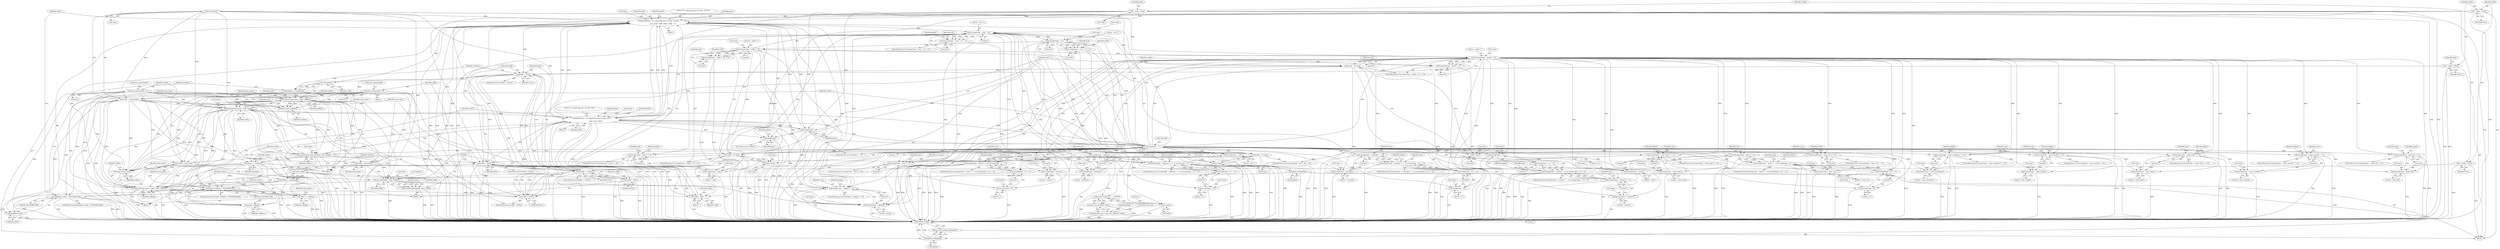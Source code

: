 digraph "0_Android_9d4853418ab2f754c2b63e091c29c5529b8b86ca_167@API" {
"1000498" [label="(Call,strlen(*argv))"];
"1000485" [label="(Call,(*argv)[0] == '-')"];
"1000280" [label="(Call,strncmp(*argv, \"--prefix=\", 9))"];
"1000265" [label="(Call,strncmp(*argv, \"--suffix=\", 9))"];
"1000250" [label="(Call,strncmp(*argv, \"--out=\", 6))"];
"1000173" [label="(Call,strncmp(*argv, \"--max=\", 6))"];
"1000523" [label="(Call,fprintf(stderr, \"%s: output file name too long: %s%s%s\n\",\n                     prog, prefix, *argv, suffix ? suffix : \"\"))"];
"1000589" [label="(Call,fprintf(stderr, \"%s: output file name too long: %s%s\n\",\n                     prog, *argv, suffix))"];
"1000111" [label="(Call,*  prog = *argv)"];
"1000491" [label="(Call,usage(prog))"];
"1000498" [label="(Call,strlen(*argv))"];
"1000562" [label="(Call,memcpy(temp_name, *argv, outlen))"];
"1000567" [label="(Call,temp_name[outlen] = 0)"];
"1000611" [label="(Call,temp_name[outlen] = 0)"];
"1000540" [label="(Call,memcpy(temp_name, prefix, prefixlen))"];
"1000514" [label="(Call,strlen(prefix))"];
"1000507" [label="(Call,prefix != NULL)"];
"1000124" [label="(Call,*  prefix = NULL)"];
"1000286" [label="(Call,prefix = 9+*argv)"];
"1000502" [label="(Call,outfile == NULL)"];
"1000116" [label="(Call,*  outfile = NULL)"];
"1000629" [label="(Call,outfile = NULL)"];
"1000573" [label="(Call,suffix != NULL)"];
"1000559" [label="(Call,suffix != NULL)"];
"1000120" [label="(Call,*  suffix = NULL)"];
"1000271" [label="(Call,suffix = 9+*argv)"];
"1000602" [label="(Call,memcpy(temp_name+outlen, suffix, suffixlen))"];
"1000496" [label="(Call,outlen = strlen(*argv))"];
"1000551" [label="(Call,outlen += prefixlen)"];
"1000544" [label="(Call,memcpy(temp_name+prefixlen, *argv, outlen))"];
"1000580" [label="(Call,strlen(suffix))"];
"1000578" [label="(Call,suffixlen = strlen(suffix))"];
"1000554" [label="(Call,outfile = temp_name)"];
"1000256" [label="(Call,outfile = 6+*argv)"];
"1000512" [label="(Call,prefixlen = strlen(prefix))"];
"1000621" [label="(Call,one_file(&global, *argv, outfile))"];
"1000132" [label="(Call,global_init(&global))"];
"1000616" [label="(Call,outfile = temp_name)"];
"1000517" [label="(Call,prefixlen+outlen > FILENAME_MAX)"];
"1000583" [label="(Call,outlen+suffixlen > FILENAME_MAX)"];
"1000518" [label="(Call,prefixlen+outlen)"];
"1000584" [label="(Call,outlen+suffixlen)"];
"1000144" [label="(Call,strcmp(*argv, \"--debug\") == 0)"];
"1000145" [label="(Call,strcmp(*argv, \"--debug\"))"];
"1000172" [label="(Call,strncmp(*argv, \"--max=\", 6) == 0)"];
"1000186" [label="(Call,atol(6+*argv))"];
"1000184" [label="(Call,(png_uint_32)atol(6+*argv))"];
"1000180" [label="(Call,global.idat_max = (png_uint_32)atol(6+*argv))"];
"1000187" [label="(Call,6+*argv)"];
"1000204" [label="(Call,strcmp(*argv, \"--max\") == 0)"];
"1000205" [label="(Call,strcmp(*argv, \"--max\"))"];
"1000230" [label="(Call,strcmp(*argv, \"--optimize\") == 0)"];
"1000229" [label="(Call,strcmp(*argv, \"--optimize\") == 0 || strcmp(*argv, \"-o\") == 0)"];
"1000231" [label="(Call,strcmp(*argv, \"--optimize\"))"];
"1000236" [label="(Call,strcmp(*argv, \"-o\") == 0)"];
"1000237" [label="(Call,strcmp(*argv, \"-o\"))"];
"1000249" [label="(Call,strncmp(*argv, \"--out=\", 6) == 0)"];
"1000545" [label="(Call,temp_name+prefixlen)"];
"1000619" [label="(Call,(void)one_file(&global, *argv, outfile))"];
"1000638" [label="(Call,global_end(&global))"];
"1000637" [label="(Return,return global_end(&global);)"];
"1000635" [label="(Call,usage(prog))"];
"1000530" [label="(Call,suffix ? suffix : \"\")"];
"1000603" [label="(Call,temp_name+outlen)"];
"1000608" [label="(Call,outlen += suffixlen)"];
"1000258" [label="(Call,6+*argv)"];
"1000264" [label="(Call,strncmp(*argv, \"--suffix=\", 9) == 0)"];
"1000273" [label="(Call,9+*argv)"];
"1000279" [label="(Call,strncmp(*argv, \"--prefix=\", 9) == 0)"];
"1000288" [label="(Call,9+*argv)"];
"1000294" [label="(Call,strcmp(*argv, \"--strip=none\") == 0)"];
"1000295" [label="(Call,strcmp(*argv, \"--strip=none\"))"];
"1000307" [label="(Call,strcmp(*argv, \"--strip=crc\") == 0)"];
"1000308" [label="(Call,strcmp(*argv, \"--strip=crc\"))"];
"1000320" [label="(Call,strcmp(*argv, \"--strip=unsafe\") == 0)"];
"1000321" [label="(Call,strcmp(*argv, \"--strip=unsafe\"))"];
"1000333" [label="(Call,strcmp(*argv, \"--strip=unused\") == 0)"];
"1000334" [label="(Call,strcmp(*argv, \"--strip=unused\"))"];
"1000346" [label="(Call,strcmp(*argv, \"--strip=transform\") == 0)"];
"1000347" [label="(Call,strcmp(*argv, \"--strip=transform\"))"];
"1000359" [label="(Call,strcmp(*argv, \"--strip=color\") == 0)"];
"1000360" [label="(Call,strcmp(*argv, \"--strip=color\"))"];
"1000372" [label="(Call,strcmp(*argv, \"--strip=all\") == 0)"];
"1000373" [label="(Call,strcmp(*argv, \"--strip=all\"))"];
"1000386" [label="(Call,strcmp(*argv, \"--errors\") == 0)"];
"1000385" [label="(Call,strcmp(*argv, \"--errors\") == 0 || strcmp(*argv, \"-e\") == 0)"];
"1000387" [label="(Call,strcmp(*argv, \"--errors\"))"];
"1000392" [label="(Call,strcmp(*argv, \"-e\") == 0)"];
"1000393" [label="(Call,strcmp(*argv, \"-e\"))"];
"1000406" [label="(Call,strcmp(*argv, \"--warnings\") == 0)"];
"1000405" [label="(Call,strcmp(*argv, \"--warnings\") == 0 || strcmp(*argv, \"-w\") == 0)"];
"1000407" [label="(Call,strcmp(*argv, \"--warnings\"))"];
"1000412" [label="(Call,strcmp(*argv, \"-w\") == 0)"];
"1000413" [label="(Call,strcmp(*argv, \"-w\"))"];
"1000426" [label="(Call,strcmp(*argv, \"--quiet\") == 0)"];
"1000425" [label="(Call,strcmp(*argv, \"--quiet\") == 0 || strcmp(*argv, \"-q\") == 0)"];
"1000427" [label="(Call,strcmp(*argv, \"--quiet\"))"];
"1000432" [label="(Call,strcmp(*argv, \"-q\") == 0)"];
"1000433" [label="(Call,strcmp(*argv, \"-q\"))"];
"1000457" [label="(Call,strcmp(*argv, \"--verbose\") == 0)"];
"1000456" [label="(Call,strcmp(*argv, \"--verbose\") == 0 || strcmp(*argv, \"-v\") == 0)"];
"1000458" [label="(Call,strcmp(*argv, \"--verbose\"))"];
"1000463" [label="(Call,strcmp(*argv, \"-v\") == 0)"];
"1000464" [label="(Call,strcmp(*argv, \"-v\"))"];
"1000475" [label="(Call,strcmp(*argv, \"--test\") == 0)"];
"1000476" [label="(Call,strcmp(*argv, \"--test\"))"];
"1000432" [label="(Call,strcmp(*argv, \"-q\") == 0)"];
"1000120" [label="(Call,*  suffix = NULL)"];
"1000433" [label="(Call,strcmp(*argv, \"-q\"))"];
"1000307" [label="(Call,strcmp(*argv, \"--strip=crc\") == 0)"];
"1000171" [label="(ControlStructure,if (strncmp(*argv, \"--max=\", 6) == 0))"];
"1000588" [label="(Block,)"];
"1000638" [label="(Call,global_end(&global))"];
"1000387" [label="(Call,strcmp(*argv, \"--errors\"))"];
"1000550" [label="(Identifier,outlen)"];
"1000254" [label="(Literal,6)"];
"1000541" [label="(Identifier,temp_name)"];
"1000272" [label="(Identifier,suffix)"];
"1000507" [label="(Call,prefix != NULL)"];
"1000377" [label="(Literal,0)"];
"1000260" [label="(Call,*argv)"];
"1000297" [label="(Identifier,argv)"];
"1000477" [label="(Call,*argv)"];
"1000267" [label="(Identifier,argv)"];
"1000636" [label="(Identifier,prog)"];
"1000354" [label="(Identifier,global)"];
"1000545" [label="(Call,temp_name+prefixlen)"];
"1000475" [label="(Call,strcmp(*argv, \"--test\") == 0)"];
"1000203" [label="(ControlStructure,if (strcmp(*argv, \"--max\") == 0))"];
"1000281" [label="(Call,*argv)"];
"1000251" [label="(Call,*argv)"];
"1000274" [label="(Literal,9)"];
"1000641" [label="(MethodReturn,RET)"];
"1000629" [label="(Call,outfile = NULL)"];
"1000478" [label="(Identifier,argv)"];
"1000589" [label="(Call,fprintf(stderr, \"%s: output file name too long: %s%s\n\",\n                     prog, *argv, suffix))"];
"1000273" [label="(Call,9+*argv)"];
"1000435" [label="(Identifier,argv)"];
"1000268" [label="(Literal,\"--suffix=\")"];
"1000306" [label="(ControlStructure,if (strcmp(*argv, \"--strip=crc\") == 0))"];
"1000525" [label="(Literal,\"%s: output file name too long: %s%s%s\n\")"];
"1000513" [label="(Identifier,prefixlen)"];
"1000552" [label="(Identifier,outlen)"];
"1000270" [label="(Literal,0)"];
"1000626" [label="(Identifier,outfile)"];
"1000284" [label="(Literal,9)"];
"1000143" [label="(ControlStructure,if (strcmp(*argv, \"--debug\") == 0))"];
"1000526" [label="(Identifier,prog)"];
"1000286" [label="(Call,prefix = 9+*argv)"];
"1000521" [label="(Identifier,FILENAME_MAX)"];
"1000496" [label="(Call,outlen = strlen(*argv))"];
"1000520" [label="(Identifier,outlen)"];
"1000637" [label="(Return,return global_end(&global);)"];
"1000376" [label="(Literal,\"--strip=all\")"];
"1000113" [label="(Call,*argv)"];
"1000386" [label="(Call,strcmp(*argv, \"--errors\") == 0)"];
"1000236" [label="(Call,strcmp(*argv, \"-o\") == 0)"];
"1000280" [label="(Call,strncmp(*argv, \"--prefix=\", 9))"];
"1000558" [label="(ControlStructure,if (suffix != NULL))"];
"1000559" [label="(Call,suffix != NULL)"];
"1000488" [label="(Identifier,argv)"];
"1000283" [label="(Literal,\"--prefix=\")"];
"1000622" [label="(Call,&global)"];
"1000460" [label="(Identifier,argv)"];
"1000126" [label="(Identifier,NULL)"];
"1000482" [label="(Identifier,set_option)"];
"1000504" [label="(Identifier,NULL)"];
"1000294" [label="(Call,strcmp(*argv, \"--strip=none\") == 0)"];
"1000229" [label="(Call,strcmp(*argv, \"--optimize\") == 0 || strcmp(*argv, \"-o\") == 0)"];
"1000373" [label="(Call,strcmp(*argv, \"--strip=all\"))"];
"1000177" [label="(Literal,6)"];
"1000607" [label="(Identifier,suffixlen)"];
"1000231" [label="(Call,strcmp(*argv, \"--optimize\"))"];
"1000617" [label="(Identifier,outfile)"];
"1000417" [label="(Literal,0)"];
"1000429" [label="(Identifier,argv)"];
"1000363" [label="(Literal,\"--strip=color\")"];
"1000562" [label="(Call,memcpy(temp_name, *argv, outlen))"];
"1000278" [label="(ControlStructure,if (strncmp(*argv, \"--prefix=\", 9) == 0))"];
"1000586" [label="(Identifier,suffixlen)"];
"1000148" [label="(Literal,\"--debug\")"];
"1000598" [label="(Identifier,global)"];
"1000549" [label="(Identifier,argv)"];
"1000524" [label="(Identifier,stderr)"];
"1000256" [label="(Call,outfile = 6+*argv)"];
"1000285" [label="(Literal,0)"];
"1000404" [label="(ControlStructure,if (strcmp(*argv, \"--warnings\") == 0 || strcmp(*argv, \"-w\") == 0))"];
"1000591" [label="(Literal,\"%s: output file name too long: %s%s\n\")"];
"1000208" [label="(Literal,\"--max\")"];
"1000232" [label="(Call,*argv)"];
"1000118" [label="(Identifier,NULL)"];
"1000393" [label="(Call,strcmp(*argv, \"-e\"))"];
"1000374" [label="(Call,*argv)"];
"1000282" [label="(Identifier,argv)"];
"1000410" [label="(Literal,\"--warnings\")"];
"1000571" [label="(Literal,0)"];
"1000358" [label="(ControlStructure,if (strcmp(*argv, \"--strip=color\") == 0))"];
"1000463" [label="(Call,strcmp(*argv, \"-v\") == 0)"];
"1000547" [label="(Identifier,prefixlen)"];
"1000468" [label="(Literal,0)"];
"1000345" [label="(ControlStructure,if (strcmp(*argv, \"--strip=transform\") == 0))"];
"1000319" [label="(ControlStructure,if (strcmp(*argv, \"--strip=unsafe\") == 0))"];
"1000585" [label="(Identifier,outlen)"];
"1000615" [label="(Literal,0)"];
"1000230" [label="(Call,strcmp(*argv, \"--optimize\") == 0)"];
"1000108" [label="(Block,)"];
"1000569" [label="(Identifier,temp_name)"];
"1000605" [label="(Identifier,outlen)"];
"1000621" [label="(Call,one_file(&global, *argv, outfile))"];
"1000295" [label="(Call,strcmp(*argv, \"--strip=none\"))"];
"1000324" [label="(Literal,\"--strip=unsafe\")"];
"1000400" [label="(Identifier,global)"];
"1000233" [label="(Identifier,argv)"];
"1000302" [label="(Identifier,global)"];
"1000551" [label="(Call,outlen += prefixlen)"];
"1000296" [label="(Call,*argv)"];
"1000566" [label="(Identifier,outlen)"];
"1000431" [label="(Literal,0)"];
"1000255" [label="(Literal,0)"];
"1000335" [label="(Call,*argv)"];
"1000531" [label="(Identifier,suffix)"];
"1000336" [label="(Identifier,argv)"];
"1000461" [label="(Literal,\"--verbose\")"];
"1000499" [label="(Call,*argv)"];
"1000523" [label="(Call,fprintf(stderr, \"%s: output file name too long: %s%s%s\n\",\n                     prog, prefix, *argv, suffix ? suffix : \"\"))"];
"1000608" [label="(Call,outlen += suffixlen)"];
"1000561" [label="(Identifier,NULL)"];
"1000187" [label="(Call,6+*argv)"];
"1000486" [label="(Call,(*argv)[0])"];
"1000348" [label="(Call,*argv)"];
"1000244" [label="(Identifier,global)"];
"1000117" [label="(Identifier,outfile)"];
"1000174" [label="(Call,*argv)"];
"1000204" [label="(Call,strcmp(*argv, \"--max\") == 0)"];
"1000234" [label="(Literal,\"--optimize\")"];
"1000124" [label="(Call,*  prefix = NULL)"];
"1000176" [label="(Literal,\"--max=\")"];
"1000146" [label="(Call,*argv)"];
"1000516" [label="(ControlStructure,if (prefixlen+outlen > FILENAME_MAX))"];
"1000375" [label="(Identifier,argv)"];
"1000323" [label="(Identifier,argv)"];
"1000414" [label="(Call,*argv)"];
"1000555" [label="(Identifier,outfile)"];
"1000609" [label="(Identifier,outlen)"];
"1000474" [label="(ControlStructure,if (strcmp(*argv, \"--test\") == 0))"];
"1000485" [label="(Call,(*argv)[0] == '-')"];
"1000360" [label="(Call,strcmp(*argv, \"--strip=color\"))"];
"1000416" [label="(Literal,\"-w\")"];
"1000613" [label="(Identifier,temp_name)"];
"1000173" [label="(Call,strncmp(*argv, \"--max=\", 6))"];
"1000437" [label="(Literal,0)"];
"1000299" [label="(Literal,0)"];
"1000240" [label="(Literal,\"-o\")"];
"1000515" [label="(Identifier,prefix)"];
"1000235" [label="(Literal,0)"];
"1000502" [label="(Call,outfile == NULL)"];
"1000425" [label="(Call,strcmp(*argv, \"--quiet\") == 0 || strcmp(*argv, \"-q\") == 0)"];
"1000347" [label="(Call,strcmp(*argv, \"--strip=transform\"))"];
"1000476" [label="(Call,strcmp(*argv, \"--test\"))"];
"1000458" [label="(Call,strcmp(*argv, \"--verbose\"))"];
"1000389" [label="(Identifier,argv)"];
"1000430" [label="(Literal,\"--quiet\")"];
"1000572" [label="(ControlStructure,if (suffix != NULL))"];
"1000364" [label="(Literal,0)"];
"1000492" [label="(Identifier,prog)"];
"1000510" [label="(Block,)"];
"1000512" [label="(Call,prefixlen = strlen(prefix))"];
"1000182" [label="(Identifier,global)"];
"1000480" [label="(Literal,0)"];
"1000533" [label="(Literal,\"\")"];
"1000497" [label="(Identifier,outlen)"];
"1000619" [label="(Call,(void)one_file(&global, *argv, outfile))"];
"1000457" [label="(Call,strcmp(*argv, \"--verbose\") == 0)"];
"1000632" [label="(ControlStructure,if (!done))"];
"1000279" [label="(Call,strncmp(*argv, \"--prefix=\", 9) == 0)"];
"1000298" [label="(Literal,\"--strip=none\")"];
"1000612" [label="(Call,temp_name[outlen])"];
"1000604" [label="(Identifier,temp_name)"];
"1000459" [label="(Call,*argv)"];
"1000530" [label="(Call,suffix ? suffix : \"\")"];
"1000205" [label="(Call,strcmp(*argv, \"--max\"))"];
"1000207" [label="(Identifier,argv)"];
"1000238" [label="(Call,*argv)"];
"1000308" [label="(Call,strcmp(*argv, \"--strip=crc\"))"];
"1000149" [label="(Literal,0)"];
"1000467" [label="(Literal,\"-v\")"];
"1000253" [label="(Literal,\"--out=\")"];
"1000574" [label="(Identifier,suffix)"];
"1000180" [label="(Call,global.idat_max = (png_uint_32)atol(6+*argv))"];
"1000506" [label="(ControlStructure,if (prefix != NULL))"];
"1000125" [label="(Identifier,prefix)"];
"1000395" [label="(Identifier,argv)"];
"1000133" [label="(Call,&global)"];
"1000333" [label="(Call,strcmp(*argv, \"--strip=unused\") == 0)"];
"1000351" [label="(Literal,0)"];
"1000184" [label="(Call,(png_uint_32)atol(6+*argv))"];
"1000532" [label="(Identifier,suffix)"];
"1000406" [label="(Call,strcmp(*argv, \"--warnings\") == 0)"];
"1000194" [label="(Identifier,global)"];
"1000415" [label="(Identifier,argv)"];
"1000624" [label="(Call,*argv)"];
"1000528" [label="(Call,*argv)"];
"1000186" [label="(Call,atol(6+*argv))"];
"1000188" [label="(Literal,6)"];
"1000611" [label="(Call,temp_name[outlen] = 0)"];
"1000328" [label="(Identifier,global)"];
"1000138" [label="(Identifier,argc)"];
"1000517" [label="(Call,prefixlen+outlen > FILENAME_MAX)"];
"1000405" [label="(Call,strcmp(*argv, \"--warnings\") == 0 || strcmp(*argv, \"-w\") == 0)"];
"1000527" [label="(Identifier,prefix)"];
"1000321" [label="(Call,strcmp(*argv, \"--strip=unsafe\"))"];
"1000172" [label="(Call,strncmp(*argv, \"--max=\", 6) == 0)"];
"1000603" [label="(Call,temp_name+outlen)"];
"1000409" [label="(Identifier,argv)"];
"1000413" [label="(Call,strcmp(*argv, \"-w\"))"];
"1000573" [label="(Call,suffix != NULL)"];
"1000181" [label="(Call,global.idat_max)"];
"1000635" [label="(Call,usage(prog))"];
"1000248" [label="(ControlStructure,if (strncmp(*argv, \"--out=\", 6) == 0))"];
"1000592" [label="(Identifier,prog)"];
"1000362" [label="(Identifier,argv)"];
"1000122" [label="(Identifier,NULL)"];
"1000380" [label="(Identifier,global)"];
"1000548" [label="(Call,*argv)"];
"1000228" [label="(ControlStructure,if (strcmp(*argv, \"--optimize\") == 0 || strcmp(*argv, \"-o\") == 0))"];
"1000367" [label="(Identifier,global)"];
"1000371" [label="(ControlStructure,if (strcmp(*argv, \"--strip=all\") == 0))"];
"1000581" [label="(Identifier,suffix)"];
"1000384" [label="(ControlStructure,if (strcmp(*argv, \"--errors\") == 0 || strcmp(*argv, \"-e\") == 0))"];
"1000628" [label="(Identifier,done)"];
"1000428" [label="(Call,*argv)"];
"1000259" [label="(Literal,6)"];
"1000322" [label="(Call,*argv)"];
"1000315" [label="(Identifier,global)"];
"1000385" [label="(Call,strcmp(*argv, \"--errors\") == 0 || strcmp(*argv, \"-e\") == 0)"];
"1000505" [label="(Block,)"];
"1000290" [label="(Call,*argv)"];
"1000436" [label="(Literal,\"-q\")"];
"1000554" [label="(Call,outfile = temp_name)"];
"1000265" [label="(Call,strncmp(*argv, \"--suffix=\", 9))"];
"1000580" [label="(Call,strlen(suffix))"];
"1000252" [label="(Identifier,argv)"];
"1000394" [label="(Call,*argv)"];
"1000466" [label="(Identifier,argv)"];
"1000509" [label="(Identifier,NULL)"];
"1000542" [label="(Identifier,prefix)"];
"1000412" [label="(Call,strcmp(*argv, \"-w\") == 0)"];
"1000332" [label="(ControlStructure,if (strcmp(*argv, \"--strip=unused\") == 0))"];
"1000112" [label="(Identifier,prog)"];
"1000595" [label="(Identifier,suffix)"];
"1000257" [label="(Identifier,outfile)"];
"1000424" [label="(ControlStructure,if (strcmp(*argv, \"--quiet\") == 0 || strcmp(*argv, \"-q\") == 0))"];
"1000553" [label="(Identifier,prefixlen)"];
"1000579" [label="(Identifier,suffixlen)"];
"1000391" [label="(Literal,0)"];
"1000249" [label="(Call,strncmp(*argv, \"--out=\", 6) == 0)"];
"1000397" [label="(Literal,0)"];
"1000540" [label="(Call,memcpy(temp_name, prefix, prefixlen))"];
"1000179" [label="(Block,)"];
"1000111" [label="(Call,*  prog = *argv)"];
"1000206" [label="(Call,*argv)"];
"1000325" [label="(Literal,0)"];
"1000456" [label="(Call,strcmp(*argv, \"--verbose\") == 0 || strcmp(*argv, \"-v\") == 0)"];
"1000312" [label="(Literal,0)"];
"1000250" [label="(Call,strncmp(*argv, \"--out=\", 6))"];
"1000121" [label="(Identifier,suffix)"];
"1000602" [label="(Call,memcpy(temp_name+outlen, suffix, suffixlen))"];
"1000462" [label="(Literal,0)"];
"1000519" [label="(Identifier,prefixlen)"];
"1000576" [label="(Block,)"];
"1000441" [label="(Identifier,global)"];
"1000264" [label="(Call,strncmp(*argv, \"--suffix=\", 9) == 0)"];
"1000407" [label="(Call,strcmp(*argv, \"--warnings\"))"];
"1000310" [label="(Identifier,argv)"];
"1000503" [label="(Identifier,outfile)"];
"1000484" [label="(ControlStructure,if ((*argv)[0] == '-'))"];
"1000116" [label="(Call,*  outfile = NULL)"];
"1000630" [label="(Identifier,outfile)"];
"1000426" [label="(Call,strcmp(*argv, \"--quiet\") == 0)"];
"1000263" [label="(ControlStructure,if (strncmp(*argv, \"--suffix=\", 9) == 0))"];
"1000501" [label="(ControlStructure,if (outfile == NULL))"];
"1000420" [label="(Identifier,global)"];
"1000490" [label="(Literal,'-')"];
"1000491" [label="(Call,usage(prog))"];
"1000129" [label="(Identifier,done)"];
"1000287" [label="(Identifier,prefix)"];
"1000606" [label="(Identifier,suffix)"];
"1000518" [label="(Call,prefixlen+outlen)"];
"1000640" [label="(Identifier,global)"];
"1000564" [label="(Call,*argv)"];
"1000269" [label="(Literal,9)"];
"1000479" [label="(Literal,\"--test\")"];
"1000390" [label="(Literal,\"--errors\")"];
"1000590" [label="(Identifier,stderr)"];
"1000341" [label="(Identifier,global)"];
"1000338" [label="(Literal,0)"];
"1000346" [label="(Call,strcmp(*argv, \"--strip=transform\") == 0)"];
"1000584" [label="(Call,outlen+suffixlen)"];
"1000568" [label="(Call,temp_name[outlen])"];
"1000434" [label="(Call,*argv)"];
"1000471" [label="(Identifier,global)"];
"1000556" [label="(Identifier,temp_name)"];
"1000427" [label="(Call,strcmp(*argv, \"--quiet\"))"];
"1000320" [label="(Call,strcmp(*argv, \"--strip=unsafe\") == 0)"];
"1000508" [label="(Identifier,prefix)"];
"1000361" [label="(Call,*argv)"];
"1000288" [label="(Call,9+*argv)"];
"1000372" [label="(Call,strcmp(*argv, \"--strip=all\") == 0)"];
"1000258" [label="(Call,6+*argv)"];
"1000536" [label="(Identifier,global)"];
"1000213" [label="(Identifier,global)"];
"1000349" [label="(Identifier,argv)"];
"1000241" [label="(Literal,0)"];
"1000543" [label="(Identifier,prefixlen)"];
"1000563" [label="(Identifier,temp_name)"];
"1000175" [label="(Identifier,argv)"];
"1000408" [label="(Call,*argv)"];
"1000178" [label="(Literal,0)"];
"1000311" [label="(Literal,\"--strip=crc\")"];
"1000266" [label="(Call,*argv)"];
"1000578" [label="(Call,suffixlen = strlen(suffix))"];
"1000275" [label="(Call,*argv)"];
"1000544" [label="(Call,memcpy(temp_name+prefixlen, *argv, outlen))"];
"1000464" [label="(Call,strcmp(*argv, \"-v\"))"];
"1000610" [label="(Identifier,suffixlen)"];
"1000337" [label="(Literal,\"--strip=unused\")"];
"1000359" [label="(Call,strcmp(*argv, \"--strip=color\") == 0)"];
"1000546" [label="(Identifier,temp_name)"];
"1000522" [label="(Block,)"];
"1000498" [label="(Call,strlen(*argv))"];
"1000639" [label="(Call,&global)"];
"1000514" [label="(Call,strlen(prefix))"];
"1000334" [label="(Call,strcmp(*argv, \"--strip=unused\"))"];
"1000309" [label="(Call,*argv)"];
"1000144" [label="(Call,strcmp(*argv, \"--debug\") == 0)"];
"1000587" [label="(Identifier,FILENAME_MAX)"];
"1000289" [label="(Literal,9)"];
"1000153" [label="(Identifier,global)"];
"1000132" [label="(Call,global_init(&global))"];
"1000583" [label="(Call,outlen+suffixlen > FILENAME_MAX)"];
"1000271" [label="(Call,suffix = 9+*argv)"];
"1000593" [label="(Call,*argv)"];
"1000237" [label="(Call,strcmp(*argv, \"-o\"))"];
"1000209" [label="(Literal,0)"];
"1000455" [label="(ControlStructure,if (strcmp(*argv, \"--verbose\") == 0 || strcmp(*argv, \"-v\") == 0))"];
"1000145" [label="(Call,strcmp(*argv, \"--debug\"))"];
"1000631" [label="(Identifier,NULL)"];
"1000465" [label="(Call,*argv)"];
"1000618" [label="(Identifier,temp_name)"];
"1000616" [label="(Call,outfile = temp_name)"];
"1000494" [label="(Block,)"];
"1000567" [label="(Call,temp_name[outlen] = 0)"];
"1000189" [label="(Call,*argv)"];
"1000396" [label="(Literal,\"-e\")"];
"1000392" [label="(Call,strcmp(*argv, \"-e\") == 0)"];
"1000388" [label="(Call,*argv)"];
"1000575" [label="(Identifier,NULL)"];
"1000350" [label="(Literal,\"--strip=transform\")"];
"1000560" [label="(Identifier,suffix)"];
"1000293" [label="(ControlStructure,if (strcmp(*argv, \"--strip=none\") == 0))"];
"1000239" [label="(Identifier,argv)"];
"1000582" [label="(ControlStructure,if (outlen+suffixlen > FILENAME_MAX))"];
"1000411" [label="(Literal,0)"];
"1000498" -> "1000496"  [label="AST: "];
"1000498" -> "1000499"  [label="CFG: "];
"1000499" -> "1000498"  [label="AST: "];
"1000496" -> "1000498"  [label="CFG: "];
"1000498" -> "1000496"  [label="DDG: "];
"1000485" -> "1000498"  [label="DDG: "];
"1000280" -> "1000498"  [label="DDG: "];
"1000498" -> "1000523"  [label="DDG: "];
"1000498" -> "1000544"  [label="DDG: "];
"1000498" -> "1000562"  [label="DDG: "];
"1000498" -> "1000589"  [label="DDG: "];
"1000498" -> "1000621"  [label="DDG: "];
"1000485" -> "1000484"  [label="AST: "];
"1000485" -> "1000490"  [label="CFG: "];
"1000486" -> "1000485"  [label="AST: "];
"1000490" -> "1000485"  [label="AST: "];
"1000492" -> "1000485"  [label="CFG: "];
"1000497" -> "1000485"  [label="CFG: "];
"1000485" -> "1000641"  [label="DDG: "];
"1000485" -> "1000641"  [label="DDG: "];
"1000485" -> "1000144"  [label="DDG: "];
"1000485" -> "1000145"  [label="DDG: "];
"1000485" -> "1000173"  [label="DDG: "];
"1000485" -> "1000186"  [label="DDG: "];
"1000485" -> "1000187"  [label="DDG: "];
"1000485" -> "1000204"  [label="DDG: "];
"1000485" -> "1000205"  [label="DDG: "];
"1000485" -> "1000230"  [label="DDG: "];
"1000485" -> "1000231"  [label="DDG: "];
"1000485" -> "1000236"  [label="DDG: "];
"1000485" -> "1000237"  [label="DDG: "];
"1000485" -> "1000250"  [label="DDG: "];
"1000485" -> "1000256"  [label="DDG: "];
"1000485" -> "1000258"  [label="DDG: "];
"1000485" -> "1000265"  [label="DDG: "];
"1000485" -> "1000271"  [label="DDG: "];
"1000485" -> "1000273"  [label="DDG: "];
"1000485" -> "1000280"  [label="DDG: "];
"1000485" -> "1000286"  [label="DDG: "];
"1000485" -> "1000288"  [label="DDG: "];
"1000485" -> "1000294"  [label="DDG: "];
"1000485" -> "1000295"  [label="DDG: "];
"1000485" -> "1000307"  [label="DDG: "];
"1000485" -> "1000308"  [label="DDG: "];
"1000485" -> "1000320"  [label="DDG: "];
"1000485" -> "1000321"  [label="DDG: "];
"1000485" -> "1000333"  [label="DDG: "];
"1000485" -> "1000334"  [label="DDG: "];
"1000485" -> "1000346"  [label="DDG: "];
"1000485" -> "1000347"  [label="DDG: "];
"1000485" -> "1000359"  [label="DDG: "];
"1000485" -> "1000360"  [label="DDG: "];
"1000485" -> "1000372"  [label="DDG: "];
"1000485" -> "1000373"  [label="DDG: "];
"1000485" -> "1000386"  [label="DDG: "];
"1000485" -> "1000387"  [label="DDG: "];
"1000485" -> "1000392"  [label="DDG: "];
"1000485" -> "1000393"  [label="DDG: "];
"1000485" -> "1000406"  [label="DDG: "];
"1000485" -> "1000407"  [label="DDG: "];
"1000485" -> "1000412"  [label="DDG: "];
"1000485" -> "1000413"  [label="DDG: "];
"1000485" -> "1000426"  [label="DDG: "];
"1000485" -> "1000427"  [label="DDG: "];
"1000485" -> "1000432"  [label="DDG: "];
"1000485" -> "1000433"  [label="DDG: "];
"1000485" -> "1000457"  [label="DDG: "];
"1000485" -> "1000458"  [label="DDG: "];
"1000485" -> "1000463"  [label="DDG: "];
"1000485" -> "1000464"  [label="DDG: "];
"1000485" -> "1000475"  [label="DDG: "];
"1000485" -> "1000476"  [label="DDG: "];
"1000485" -> "1000523"  [label="DDG: "];
"1000485" -> "1000544"  [label="DDG: "];
"1000485" -> "1000562"  [label="DDG: "];
"1000485" -> "1000589"  [label="DDG: "];
"1000485" -> "1000621"  [label="DDG: "];
"1000280" -> "1000279"  [label="AST: "];
"1000280" -> "1000284"  [label="CFG: "];
"1000281" -> "1000280"  [label="AST: "];
"1000283" -> "1000280"  [label="AST: "];
"1000284" -> "1000280"  [label="AST: "];
"1000285" -> "1000280"  [label="CFG: "];
"1000280" -> "1000144"  [label="DDG: "];
"1000280" -> "1000145"  [label="DDG: "];
"1000280" -> "1000173"  [label="DDG: "];
"1000280" -> "1000279"  [label="DDG: "];
"1000280" -> "1000279"  [label="DDG: "];
"1000280" -> "1000279"  [label="DDG: "];
"1000265" -> "1000280"  [label="DDG: "];
"1000280" -> "1000286"  [label="DDG: "];
"1000280" -> "1000288"  [label="DDG: "];
"1000280" -> "1000294"  [label="DDG: "];
"1000280" -> "1000295"  [label="DDG: "];
"1000280" -> "1000307"  [label="DDG: "];
"1000280" -> "1000308"  [label="DDG: "];
"1000280" -> "1000320"  [label="DDG: "];
"1000280" -> "1000321"  [label="DDG: "];
"1000280" -> "1000333"  [label="DDG: "];
"1000280" -> "1000334"  [label="DDG: "];
"1000280" -> "1000346"  [label="DDG: "];
"1000280" -> "1000347"  [label="DDG: "];
"1000280" -> "1000359"  [label="DDG: "];
"1000280" -> "1000360"  [label="DDG: "];
"1000280" -> "1000372"  [label="DDG: "];
"1000280" -> "1000373"  [label="DDG: "];
"1000280" -> "1000386"  [label="DDG: "];
"1000280" -> "1000387"  [label="DDG: "];
"1000280" -> "1000392"  [label="DDG: "];
"1000280" -> "1000393"  [label="DDG: "];
"1000280" -> "1000406"  [label="DDG: "];
"1000280" -> "1000407"  [label="DDG: "];
"1000280" -> "1000412"  [label="DDG: "];
"1000280" -> "1000413"  [label="DDG: "];
"1000280" -> "1000426"  [label="DDG: "];
"1000280" -> "1000427"  [label="DDG: "];
"1000280" -> "1000432"  [label="DDG: "];
"1000280" -> "1000433"  [label="DDG: "];
"1000280" -> "1000457"  [label="DDG: "];
"1000280" -> "1000458"  [label="DDG: "];
"1000280" -> "1000463"  [label="DDG: "];
"1000280" -> "1000464"  [label="DDG: "];
"1000280" -> "1000475"  [label="DDG: "];
"1000280" -> "1000476"  [label="DDG: "];
"1000265" -> "1000264"  [label="AST: "];
"1000265" -> "1000269"  [label="CFG: "];
"1000266" -> "1000265"  [label="AST: "];
"1000268" -> "1000265"  [label="AST: "];
"1000269" -> "1000265"  [label="AST: "];
"1000270" -> "1000265"  [label="CFG: "];
"1000265" -> "1000144"  [label="DDG: "];
"1000265" -> "1000145"  [label="DDG: "];
"1000265" -> "1000173"  [label="DDG: "];
"1000265" -> "1000264"  [label="DDG: "];
"1000265" -> "1000264"  [label="DDG: "];
"1000265" -> "1000264"  [label="DDG: "];
"1000250" -> "1000265"  [label="DDG: "];
"1000265" -> "1000271"  [label="DDG: "];
"1000265" -> "1000273"  [label="DDG: "];
"1000250" -> "1000249"  [label="AST: "];
"1000250" -> "1000254"  [label="CFG: "];
"1000251" -> "1000250"  [label="AST: "];
"1000253" -> "1000250"  [label="AST: "];
"1000254" -> "1000250"  [label="AST: "];
"1000255" -> "1000250"  [label="CFG: "];
"1000250" -> "1000144"  [label="DDG: "];
"1000250" -> "1000145"  [label="DDG: "];
"1000250" -> "1000173"  [label="DDG: "];
"1000250" -> "1000249"  [label="DDG: "];
"1000250" -> "1000249"  [label="DDG: "];
"1000250" -> "1000249"  [label="DDG: "];
"1000173" -> "1000250"  [label="DDG: "];
"1000250" -> "1000256"  [label="DDG: "];
"1000250" -> "1000258"  [label="DDG: "];
"1000173" -> "1000172"  [label="AST: "];
"1000173" -> "1000177"  [label="CFG: "];
"1000174" -> "1000173"  [label="AST: "];
"1000176" -> "1000173"  [label="AST: "];
"1000177" -> "1000173"  [label="AST: "];
"1000178" -> "1000173"  [label="CFG: "];
"1000173" -> "1000144"  [label="DDG: "];
"1000173" -> "1000145"  [label="DDG: "];
"1000173" -> "1000172"  [label="DDG: "];
"1000173" -> "1000172"  [label="DDG: "];
"1000173" -> "1000172"  [label="DDG: "];
"1000523" -> "1000173"  [label="DDG: "];
"1000621" -> "1000173"  [label="DDG: "];
"1000589" -> "1000173"  [label="DDG: "];
"1000173" -> "1000186"  [label="DDG: "];
"1000173" -> "1000187"  [label="DDG: "];
"1000173" -> "1000204"  [label="DDG: "];
"1000173" -> "1000205"  [label="DDG: "];
"1000173" -> "1000230"  [label="DDG: "];
"1000173" -> "1000231"  [label="DDG: "];
"1000173" -> "1000236"  [label="DDG: "];
"1000173" -> "1000237"  [label="DDG: "];
"1000523" -> "1000522"  [label="AST: "];
"1000523" -> "1000530"  [label="CFG: "];
"1000524" -> "1000523"  [label="AST: "];
"1000525" -> "1000523"  [label="AST: "];
"1000526" -> "1000523"  [label="AST: "];
"1000527" -> "1000523"  [label="AST: "];
"1000528" -> "1000523"  [label="AST: "];
"1000530" -> "1000523"  [label="AST: "];
"1000536" -> "1000523"  [label="CFG: "];
"1000523" -> "1000641"  [label="DDG: "];
"1000523" -> "1000641"  [label="DDG: "];
"1000523" -> "1000641"  [label="DDG: "];
"1000523" -> "1000641"  [label="DDG: "];
"1000523" -> "1000641"  [label="DDG: "];
"1000523" -> "1000641"  [label="DDG: "];
"1000523" -> "1000144"  [label="DDG: "];
"1000523" -> "1000145"  [label="DDG: "];
"1000523" -> "1000491"  [label="DDG: "];
"1000523" -> "1000507"  [label="DDG: "];
"1000589" -> "1000523"  [label="DDG: "];
"1000589" -> "1000523"  [label="DDG: "];
"1000589" -> "1000523"  [label="DDG: "];
"1000111" -> "1000523"  [label="DDG: "];
"1000491" -> "1000523"  [label="DDG: "];
"1000514" -> "1000523"  [label="DDG: "];
"1000120" -> "1000523"  [label="DDG: "];
"1000573" -> "1000523"  [label="DDG: "];
"1000271" -> "1000523"  [label="DDG: "];
"1000602" -> "1000523"  [label="DDG: "];
"1000523" -> "1000589"  [label="DDG: "];
"1000523" -> "1000589"  [label="DDG: "];
"1000523" -> "1000635"  [label="DDG: "];
"1000589" -> "1000588"  [label="AST: "];
"1000589" -> "1000595"  [label="CFG: "];
"1000590" -> "1000589"  [label="AST: "];
"1000591" -> "1000589"  [label="AST: "];
"1000592" -> "1000589"  [label="AST: "];
"1000593" -> "1000589"  [label="AST: "];
"1000595" -> "1000589"  [label="AST: "];
"1000598" -> "1000589"  [label="CFG: "];
"1000589" -> "1000641"  [label="DDG: "];
"1000589" -> "1000641"  [label="DDG: "];
"1000589" -> "1000641"  [label="DDG: "];
"1000589" -> "1000641"  [label="DDG: "];
"1000589" -> "1000641"  [label="DDG: "];
"1000589" -> "1000144"  [label="DDG: "];
"1000589" -> "1000145"  [label="DDG: "];
"1000589" -> "1000491"  [label="DDG: "];
"1000589" -> "1000530"  [label="DDG: "];
"1000589" -> "1000559"  [label="DDG: "];
"1000589" -> "1000573"  [label="DDG: "];
"1000111" -> "1000589"  [label="DDG: "];
"1000491" -> "1000589"  [label="DDG: "];
"1000562" -> "1000589"  [label="DDG: "];
"1000544" -> "1000589"  [label="DDG: "];
"1000580" -> "1000589"  [label="DDG: "];
"1000589" -> "1000635"  [label="DDG: "];
"1000111" -> "1000108"  [label="AST: "];
"1000111" -> "1000113"  [label="CFG: "];
"1000112" -> "1000111"  [label="AST: "];
"1000113" -> "1000111"  [label="AST: "];
"1000117" -> "1000111"  [label="CFG: "];
"1000111" -> "1000641"  [label="DDG: "];
"1000111" -> "1000641"  [label="DDG: "];
"1000111" -> "1000491"  [label="DDG: "];
"1000111" -> "1000635"  [label="DDG: "];
"1000491" -> "1000484"  [label="AST: "];
"1000491" -> "1000492"  [label="CFG: "];
"1000492" -> "1000491"  [label="AST: "];
"1000138" -> "1000491"  [label="CFG: "];
"1000491" -> "1000641"  [label="DDG: "];
"1000491" -> "1000641"  [label="DDG: "];
"1000491" -> "1000635"  [label="DDG: "];
"1000562" -> "1000558"  [label="AST: "];
"1000562" -> "1000566"  [label="CFG: "];
"1000563" -> "1000562"  [label="AST: "];
"1000564" -> "1000562"  [label="AST: "];
"1000566" -> "1000562"  [label="AST: "];
"1000569" -> "1000562"  [label="CFG: "];
"1000562" -> "1000641"  [label="DDG: "];
"1000562" -> "1000641"  [label="DDG: "];
"1000562" -> "1000641"  [label="DDG: "];
"1000562" -> "1000540"  [label="DDG: "];
"1000567" -> "1000562"  [label="DDG: "];
"1000611" -> "1000562"  [label="DDG: "];
"1000540" -> "1000562"  [label="DDG: "];
"1000496" -> "1000562"  [label="DDG: "];
"1000562" -> "1000583"  [label="DDG: "];
"1000562" -> "1000584"  [label="DDG: "];
"1000562" -> "1000602"  [label="DDG: "];
"1000562" -> "1000602"  [label="DDG: "];
"1000562" -> "1000603"  [label="DDG: "];
"1000562" -> "1000603"  [label="DDG: "];
"1000562" -> "1000608"  [label="DDG: "];
"1000562" -> "1000616"  [label="DDG: "];
"1000562" -> "1000621"  [label="DDG: "];
"1000567" -> "1000505"  [label="AST: "];
"1000567" -> "1000571"  [label="CFG: "];
"1000568" -> "1000567"  [label="AST: "];
"1000571" -> "1000567"  [label="AST: "];
"1000574" -> "1000567"  [label="CFG: "];
"1000567" -> "1000641"  [label="DDG: "];
"1000567" -> "1000540"  [label="DDG: "];
"1000567" -> "1000544"  [label="DDG: "];
"1000567" -> "1000545"  [label="DDG: "];
"1000567" -> "1000554"  [label="DDG: "];
"1000567" -> "1000602"  [label="DDG: "];
"1000567" -> "1000603"  [label="DDG: "];
"1000567" -> "1000616"  [label="DDG: "];
"1000611" -> "1000576"  [label="AST: "];
"1000611" -> "1000615"  [label="CFG: "];
"1000612" -> "1000611"  [label="AST: "];
"1000615" -> "1000611"  [label="AST: "];
"1000617" -> "1000611"  [label="CFG: "];
"1000611" -> "1000641"  [label="DDG: "];
"1000611" -> "1000540"  [label="DDG: "];
"1000611" -> "1000544"  [label="DDG: "];
"1000611" -> "1000545"  [label="DDG: "];
"1000611" -> "1000554"  [label="DDG: "];
"1000611" -> "1000602"  [label="DDG: "];
"1000611" -> "1000603"  [label="DDG: "];
"1000611" -> "1000616"  [label="DDG: "];
"1000540" -> "1000510"  [label="AST: "];
"1000540" -> "1000543"  [label="CFG: "];
"1000541" -> "1000540"  [label="AST: "];
"1000542" -> "1000540"  [label="AST: "];
"1000543" -> "1000540"  [label="AST: "];
"1000546" -> "1000540"  [label="CFG: "];
"1000540" -> "1000641"  [label="DDG: "];
"1000540" -> "1000641"  [label="DDG: "];
"1000540" -> "1000507"  [label="DDG: "];
"1000514" -> "1000540"  [label="DDG: "];
"1000512" -> "1000540"  [label="DDG: "];
"1000540" -> "1000544"  [label="DDG: "];
"1000540" -> "1000544"  [label="DDG: "];
"1000540" -> "1000545"  [label="DDG: "];
"1000540" -> "1000545"  [label="DDG: "];
"1000540" -> "1000551"  [label="DDG: "];
"1000540" -> "1000554"  [label="DDG: "];
"1000540" -> "1000602"  [label="DDG: "];
"1000540" -> "1000603"  [label="DDG: "];
"1000540" -> "1000616"  [label="DDG: "];
"1000514" -> "1000512"  [label="AST: "];
"1000514" -> "1000515"  [label="CFG: "];
"1000515" -> "1000514"  [label="AST: "];
"1000512" -> "1000514"  [label="CFG: "];
"1000514" -> "1000512"  [label="DDG: "];
"1000507" -> "1000514"  [label="DDG: "];
"1000507" -> "1000506"  [label="AST: "];
"1000507" -> "1000509"  [label="CFG: "];
"1000508" -> "1000507"  [label="AST: "];
"1000509" -> "1000507"  [label="AST: "];
"1000513" -> "1000507"  [label="CFG: "];
"1000560" -> "1000507"  [label="CFG: "];
"1000507" -> "1000641"  [label="DDG: "];
"1000507" -> "1000641"  [label="DDG: "];
"1000507" -> "1000641"  [label="DDG: "];
"1000507" -> "1000502"  [label="DDG: "];
"1000124" -> "1000507"  [label="DDG: "];
"1000286" -> "1000507"  [label="DDG: "];
"1000502" -> "1000507"  [label="DDG: "];
"1000507" -> "1000559"  [label="DDG: "];
"1000507" -> "1000573"  [label="DDG: "];
"1000124" -> "1000108"  [label="AST: "];
"1000124" -> "1000126"  [label="CFG: "];
"1000125" -> "1000124"  [label="AST: "];
"1000126" -> "1000124"  [label="AST: "];
"1000129" -> "1000124"  [label="CFG: "];
"1000124" -> "1000641"  [label="DDG: "];
"1000124" -> "1000641"  [label="DDG: "];
"1000286" -> "1000278"  [label="AST: "];
"1000286" -> "1000288"  [label="CFG: "];
"1000287" -> "1000286"  [label="AST: "];
"1000288" -> "1000286"  [label="AST: "];
"1000138" -> "1000286"  [label="CFG: "];
"1000286" -> "1000641"  [label="DDG: "];
"1000286" -> "1000641"  [label="DDG: "];
"1000502" -> "1000501"  [label="AST: "];
"1000502" -> "1000504"  [label="CFG: "];
"1000503" -> "1000502"  [label="AST: "];
"1000504" -> "1000502"  [label="AST: "];
"1000508" -> "1000502"  [label="CFG: "];
"1000620" -> "1000502"  [label="CFG: "];
"1000502" -> "1000641"  [label="DDG: "];
"1000502" -> "1000641"  [label="DDG: "];
"1000116" -> "1000502"  [label="DDG: "];
"1000629" -> "1000502"  [label="DDG: "];
"1000554" -> "1000502"  [label="DDG: "];
"1000256" -> "1000502"  [label="DDG: "];
"1000573" -> "1000502"  [label="DDG: "];
"1000502" -> "1000621"  [label="DDG: "];
"1000502" -> "1000629"  [label="DDG: "];
"1000116" -> "1000108"  [label="AST: "];
"1000116" -> "1000118"  [label="CFG: "];
"1000117" -> "1000116"  [label="AST: "];
"1000118" -> "1000116"  [label="AST: "];
"1000121" -> "1000116"  [label="CFG: "];
"1000116" -> "1000641"  [label="DDG: "];
"1000629" -> "1000494"  [label="AST: "];
"1000629" -> "1000631"  [label="CFG: "];
"1000630" -> "1000629"  [label="AST: "];
"1000631" -> "1000629"  [label="AST: "];
"1000138" -> "1000629"  [label="CFG: "];
"1000629" -> "1000641"  [label="DDG: "];
"1000629" -> "1000641"  [label="DDG: "];
"1000573" -> "1000629"  [label="DDG: "];
"1000573" -> "1000572"  [label="AST: "];
"1000573" -> "1000575"  [label="CFG: "];
"1000574" -> "1000573"  [label="AST: "];
"1000575" -> "1000573"  [label="AST: "];
"1000579" -> "1000573"  [label="CFG: "];
"1000620" -> "1000573"  [label="CFG: "];
"1000573" -> "1000641"  [label="DDG: "];
"1000573" -> "1000641"  [label="DDG: "];
"1000573" -> "1000641"  [label="DDG: "];
"1000573" -> "1000530"  [label="DDG: "];
"1000573" -> "1000559"  [label="DDG: "];
"1000559" -> "1000573"  [label="DDG: "];
"1000559" -> "1000573"  [label="DDG: "];
"1000120" -> "1000573"  [label="DDG: "];
"1000271" -> "1000573"  [label="DDG: "];
"1000602" -> "1000573"  [label="DDG: "];
"1000573" -> "1000580"  [label="DDG: "];
"1000559" -> "1000558"  [label="AST: "];
"1000559" -> "1000561"  [label="CFG: "];
"1000560" -> "1000559"  [label="AST: "];
"1000561" -> "1000559"  [label="AST: "];
"1000563" -> "1000559"  [label="CFG: "];
"1000569" -> "1000559"  [label="CFG: "];
"1000120" -> "1000559"  [label="DDG: "];
"1000271" -> "1000559"  [label="DDG: "];
"1000602" -> "1000559"  [label="DDG: "];
"1000120" -> "1000108"  [label="AST: "];
"1000120" -> "1000122"  [label="CFG: "];
"1000121" -> "1000120"  [label="AST: "];
"1000122" -> "1000120"  [label="AST: "];
"1000125" -> "1000120"  [label="CFG: "];
"1000120" -> "1000641"  [label="DDG: "];
"1000120" -> "1000530"  [label="DDG: "];
"1000271" -> "1000263"  [label="AST: "];
"1000271" -> "1000273"  [label="CFG: "];
"1000272" -> "1000271"  [label="AST: "];
"1000273" -> "1000271"  [label="AST: "];
"1000138" -> "1000271"  [label="CFG: "];
"1000271" -> "1000641"  [label="DDG: "];
"1000271" -> "1000641"  [label="DDG: "];
"1000271" -> "1000530"  [label="DDG: "];
"1000602" -> "1000576"  [label="AST: "];
"1000602" -> "1000607"  [label="CFG: "];
"1000603" -> "1000602"  [label="AST: "];
"1000606" -> "1000602"  [label="AST: "];
"1000607" -> "1000602"  [label="AST: "];
"1000609" -> "1000602"  [label="CFG: "];
"1000602" -> "1000641"  [label="DDG: "];
"1000602" -> "1000641"  [label="DDG: "];
"1000602" -> "1000641"  [label="DDG: "];
"1000602" -> "1000530"  [label="DDG: "];
"1000496" -> "1000602"  [label="DDG: "];
"1000551" -> "1000602"  [label="DDG: "];
"1000580" -> "1000602"  [label="DDG: "];
"1000578" -> "1000602"  [label="DDG: "];
"1000602" -> "1000608"  [label="DDG: "];
"1000496" -> "1000494"  [label="AST: "];
"1000497" -> "1000496"  [label="AST: "];
"1000503" -> "1000496"  [label="CFG: "];
"1000496" -> "1000641"  [label="DDG: "];
"1000496" -> "1000641"  [label="DDG: "];
"1000496" -> "1000517"  [label="DDG: "];
"1000496" -> "1000518"  [label="DDG: "];
"1000496" -> "1000544"  [label="DDG: "];
"1000496" -> "1000583"  [label="DDG: "];
"1000496" -> "1000584"  [label="DDG: "];
"1000496" -> "1000603"  [label="DDG: "];
"1000496" -> "1000608"  [label="DDG: "];
"1000551" -> "1000510"  [label="AST: "];
"1000551" -> "1000553"  [label="CFG: "];
"1000552" -> "1000551"  [label="AST: "];
"1000553" -> "1000551"  [label="AST: "];
"1000555" -> "1000551"  [label="CFG: "];
"1000551" -> "1000641"  [label="DDG: "];
"1000551" -> "1000641"  [label="DDG: "];
"1000544" -> "1000551"  [label="DDG: "];
"1000551" -> "1000583"  [label="DDG: "];
"1000551" -> "1000584"  [label="DDG: "];
"1000551" -> "1000603"  [label="DDG: "];
"1000551" -> "1000608"  [label="DDG: "];
"1000544" -> "1000510"  [label="AST: "];
"1000544" -> "1000550"  [label="CFG: "];
"1000545" -> "1000544"  [label="AST: "];
"1000548" -> "1000544"  [label="AST: "];
"1000550" -> "1000544"  [label="AST: "];
"1000552" -> "1000544"  [label="CFG: "];
"1000544" -> "1000641"  [label="DDG: "];
"1000544" -> "1000641"  [label="DDG: "];
"1000544" -> "1000621"  [label="DDG: "];
"1000580" -> "1000578"  [label="AST: "];
"1000580" -> "1000581"  [label="CFG: "];
"1000581" -> "1000580"  [label="AST: "];
"1000578" -> "1000580"  [label="CFG: "];
"1000580" -> "1000578"  [label="DDG: "];
"1000578" -> "1000576"  [label="AST: "];
"1000579" -> "1000578"  [label="AST: "];
"1000585" -> "1000578"  [label="CFG: "];
"1000578" -> "1000641"  [label="DDG: "];
"1000578" -> "1000583"  [label="DDG: "];
"1000578" -> "1000584"  [label="DDG: "];
"1000554" -> "1000510"  [label="AST: "];
"1000554" -> "1000556"  [label="CFG: "];
"1000555" -> "1000554"  [label="AST: "];
"1000556" -> "1000554"  [label="AST: "];
"1000569" -> "1000554"  [label="CFG: "];
"1000554" -> "1000641"  [label="DDG: "];
"1000554" -> "1000641"  [label="DDG: "];
"1000554" -> "1000621"  [label="DDG: "];
"1000256" -> "1000248"  [label="AST: "];
"1000256" -> "1000258"  [label="CFG: "];
"1000257" -> "1000256"  [label="AST: "];
"1000258" -> "1000256"  [label="AST: "];
"1000138" -> "1000256"  [label="CFG: "];
"1000256" -> "1000641"  [label="DDG: "];
"1000256" -> "1000641"  [label="DDG: "];
"1000512" -> "1000510"  [label="AST: "];
"1000513" -> "1000512"  [label="AST: "];
"1000519" -> "1000512"  [label="CFG: "];
"1000512" -> "1000641"  [label="DDG: "];
"1000512" -> "1000517"  [label="DDG: "];
"1000512" -> "1000518"  [label="DDG: "];
"1000621" -> "1000619"  [label="AST: "];
"1000621" -> "1000626"  [label="CFG: "];
"1000622" -> "1000621"  [label="AST: "];
"1000624" -> "1000621"  [label="AST: "];
"1000626" -> "1000621"  [label="AST: "];
"1000619" -> "1000621"  [label="CFG: "];
"1000621" -> "1000641"  [label="DDG: "];
"1000621" -> "1000144"  [label="DDG: "];
"1000621" -> "1000145"  [label="DDG: "];
"1000621" -> "1000619"  [label="DDG: "];
"1000621" -> "1000619"  [label="DDG: "];
"1000621" -> "1000619"  [label="DDG: "];
"1000132" -> "1000621"  [label="DDG: "];
"1000616" -> "1000621"  [label="DDG: "];
"1000621" -> "1000638"  [label="DDG: "];
"1000132" -> "1000108"  [label="AST: "];
"1000132" -> "1000133"  [label="CFG: "];
"1000133" -> "1000132"  [label="AST: "];
"1000138" -> "1000132"  [label="CFG: "];
"1000132" -> "1000641"  [label="DDG: "];
"1000132" -> "1000638"  [label="DDG: "];
"1000616" -> "1000576"  [label="AST: "];
"1000616" -> "1000618"  [label="CFG: "];
"1000617" -> "1000616"  [label="AST: "];
"1000618" -> "1000616"  [label="AST: "];
"1000620" -> "1000616"  [label="CFG: "];
"1000616" -> "1000641"  [label="DDG: "];
"1000517" -> "1000516"  [label="AST: "];
"1000517" -> "1000521"  [label="CFG: "];
"1000518" -> "1000517"  [label="AST: "];
"1000521" -> "1000517"  [label="AST: "];
"1000524" -> "1000517"  [label="CFG: "];
"1000541" -> "1000517"  [label="CFG: "];
"1000517" -> "1000641"  [label="DDG: "];
"1000517" -> "1000641"  [label="DDG: "];
"1000517" -> "1000641"  [label="DDG: "];
"1000583" -> "1000517"  [label="DDG: "];
"1000517" -> "1000583"  [label="DDG: "];
"1000583" -> "1000582"  [label="AST: "];
"1000583" -> "1000587"  [label="CFG: "];
"1000584" -> "1000583"  [label="AST: "];
"1000587" -> "1000583"  [label="AST: "];
"1000590" -> "1000583"  [label="CFG: "];
"1000604" -> "1000583"  [label="CFG: "];
"1000583" -> "1000641"  [label="DDG: "];
"1000583" -> "1000641"  [label="DDG: "];
"1000583" -> "1000641"  [label="DDG: "];
"1000518" -> "1000520"  [label="CFG: "];
"1000519" -> "1000518"  [label="AST: "];
"1000520" -> "1000518"  [label="AST: "];
"1000521" -> "1000518"  [label="CFG: "];
"1000518" -> "1000641"  [label="DDG: "];
"1000518" -> "1000641"  [label="DDG: "];
"1000584" -> "1000586"  [label="CFG: "];
"1000585" -> "1000584"  [label="AST: "];
"1000586" -> "1000584"  [label="AST: "];
"1000587" -> "1000584"  [label="CFG: "];
"1000584" -> "1000641"  [label="DDG: "];
"1000584" -> "1000641"  [label="DDG: "];
"1000144" -> "1000143"  [label="AST: "];
"1000144" -> "1000149"  [label="CFG: "];
"1000145" -> "1000144"  [label="AST: "];
"1000149" -> "1000144"  [label="AST: "];
"1000153" -> "1000144"  [label="CFG: "];
"1000175" -> "1000144"  [label="CFG: "];
"1000144" -> "1000641"  [label="DDG: "];
"1000144" -> "1000641"  [label="DDG: "];
"1000145" -> "1000148"  [label="CFG: "];
"1000146" -> "1000145"  [label="AST: "];
"1000148" -> "1000145"  [label="AST: "];
"1000149" -> "1000145"  [label="CFG: "];
"1000145" -> "1000641"  [label="DDG: "];
"1000172" -> "1000171"  [label="AST: "];
"1000172" -> "1000178"  [label="CFG: "];
"1000178" -> "1000172"  [label="AST: "];
"1000182" -> "1000172"  [label="CFG: "];
"1000207" -> "1000172"  [label="CFG: "];
"1000172" -> "1000641"  [label="DDG: "];
"1000172" -> "1000641"  [label="DDG: "];
"1000186" -> "1000184"  [label="AST: "];
"1000186" -> "1000187"  [label="CFG: "];
"1000187" -> "1000186"  [label="AST: "];
"1000184" -> "1000186"  [label="CFG: "];
"1000186" -> "1000641"  [label="DDG: "];
"1000186" -> "1000184"  [label="DDG: "];
"1000184" -> "1000180"  [label="AST: "];
"1000185" -> "1000184"  [label="AST: "];
"1000180" -> "1000184"  [label="CFG: "];
"1000184" -> "1000641"  [label="DDG: "];
"1000184" -> "1000180"  [label="DDG: "];
"1000180" -> "1000179"  [label="AST: "];
"1000181" -> "1000180"  [label="AST: "];
"1000194" -> "1000180"  [label="CFG: "];
"1000180" -> "1000641"  [label="DDG: "];
"1000180" -> "1000641"  [label="DDG: "];
"1000187" -> "1000189"  [label="CFG: "];
"1000188" -> "1000187"  [label="AST: "];
"1000189" -> "1000187"  [label="AST: "];
"1000187" -> "1000641"  [label="DDG: "];
"1000204" -> "1000203"  [label="AST: "];
"1000204" -> "1000209"  [label="CFG: "];
"1000205" -> "1000204"  [label="AST: "];
"1000209" -> "1000204"  [label="AST: "];
"1000213" -> "1000204"  [label="CFG: "];
"1000233" -> "1000204"  [label="CFG: "];
"1000204" -> "1000641"  [label="DDG: "];
"1000204" -> "1000641"  [label="DDG: "];
"1000205" -> "1000208"  [label="CFG: "];
"1000206" -> "1000205"  [label="AST: "];
"1000208" -> "1000205"  [label="AST: "];
"1000209" -> "1000205"  [label="CFG: "];
"1000205" -> "1000641"  [label="DDG: "];
"1000230" -> "1000229"  [label="AST: "];
"1000230" -> "1000235"  [label="CFG: "];
"1000231" -> "1000230"  [label="AST: "];
"1000235" -> "1000230"  [label="AST: "];
"1000239" -> "1000230"  [label="CFG: "];
"1000229" -> "1000230"  [label="CFG: "];
"1000230" -> "1000641"  [label="DDG: "];
"1000230" -> "1000229"  [label="DDG: "];
"1000230" -> "1000229"  [label="DDG: "];
"1000229" -> "1000228"  [label="AST: "];
"1000229" -> "1000236"  [label="CFG: "];
"1000236" -> "1000229"  [label="AST: "];
"1000244" -> "1000229"  [label="CFG: "];
"1000252" -> "1000229"  [label="CFG: "];
"1000229" -> "1000641"  [label="DDG: "];
"1000229" -> "1000641"  [label="DDG: "];
"1000229" -> "1000641"  [label="DDG: "];
"1000236" -> "1000229"  [label="DDG: "];
"1000236" -> "1000229"  [label="DDG: "];
"1000231" -> "1000234"  [label="CFG: "];
"1000232" -> "1000231"  [label="AST: "];
"1000234" -> "1000231"  [label="AST: "];
"1000235" -> "1000231"  [label="CFG: "];
"1000231" -> "1000641"  [label="DDG: "];
"1000236" -> "1000241"  [label="CFG: "];
"1000237" -> "1000236"  [label="AST: "];
"1000241" -> "1000236"  [label="AST: "];
"1000236" -> "1000641"  [label="DDG: "];
"1000237" -> "1000240"  [label="CFG: "];
"1000238" -> "1000237"  [label="AST: "];
"1000240" -> "1000237"  [label="AST: "];
"1000241" -> "1000237"  [label="CFG: "];
"1000237" -> "1000641"  [label="DDG: "];
"1000249" -> "1000248"  [label="AST: "];
"1000249" -> "1000255"  [label="CFG: "];
"1000255" -> "1000249"  [label="AST: "];
"1000257" -> "1000249"  [label="CFG: "];
"1000267" -> "1000249"  [label="CFG: "];
"1000249" -> "1000641"  [label="DDG: "];
"1000249" -> "1000641"  [label="DDG: "];
"1000545" -> "1000547"  [label="CFG: "];
"1000546" -> "1000545"  [label="AST: "];
"1000547" -> "1000545"  [label="AST: "];
"1000549" -> "1000545"  [label="CFG: "];
"1000619" -> "1000494"  [label="AST: "];
"1000620" -> "1000619"  [label="AST: "];
"1000628" -> "1000619"  [label="CFG: "];
"1000619" -> "1000641"  [label="DDG: "];
"1000619" -> "1000641"  [label="DDG: "];
"1000638" -> "1000637"  [label="AST: "];
"1000638" -> "1000639"  [label="CFG: "];
"1000639" -> "1000638"  [label="AST: "];
"1000637" -> "1000638"  [label="CFG: "];
"1000638" -> "1000641"  [label="DDG: "];
"1000638" -> "1000641"  [label="DDG: "];
"1000638" -> "1000637"  [label="DDG: "];
"1000637" -> "1000108"  [label="AST: "];
"1000641" -> "1000637"  [label="CFG: "];
"1000637" -> "1000641"  [label="DDG: "];
"1000635" -> "1000632"  [label="AST: "];
"1000635" -> "1000636"  [label="CFG: "];
"1000636" -> "1000635"  [label="AST: "];
"1000640" -> "1000635"  [label="CFG: "];
"1000635" -> "1000641"  [label="DDG: "];
"1000635" -> "1000641"  [label="DDG: "];
"1000530" -> "1000532"  [label="CFG: "];
"1000530" -> "1000533"  [label="CFG: "];
"1000531" -> "1000530"  [label="AST: "];
"1000532" -> "1000530"  [label="AST: "];
"1000533" -> "1000530"  [label="AST: "];
"1000530" -> "1000641"  [label="DDG: "];
"1000603" -> "1000605"  [label="CFG: "];
"1000604" -> "1000603"  [label="AST: "];
"1000605" -> "1000603"  [label="AST: "];
"1000606" -> "1000603"  [label="CFG: "];
"1000608" -> "1000576"  [label="AST: "];
"1000608" -> "1000610"  [label="CFG: "];
"1000609" -> "1000608"  [label="AST: "];
"1000610" -> "1000608"  [label="AST: "];
"1000613" -> "1000608"  [label="CFG: "];
"1000608" -> "1000641"  [label="DDG: "];
"1000608" -> "1000641"  [label="DDG: "];
"1000258" -> "1000260"  [label="CFG: "];
"1000259" -> "1000258"  [label="AST: "];
"1000260" -> "1000258"  [label="AST: "];
"1000258" -> "1000641"  [label="DDG: "];
"1000264" -> "1000263"  [label="AST: "];
"1000264" -> "1000270"  [label="CFG: "];
"1000270" -> "1000264"  [label="AST: "];
"1000272" -> "1000264"  [label="CFG: "];
"1000282" -> "1000264"  [label="CFG: "];
"1000264" -> "1000641"  [label="DDG: "];
"1000264" -> "1000641"  [label="DDG: "];
"1000273" -> "1000275"  [label="CFG: "];
"1000274" -> "1000273"  [label="AST: "];
"1000275" -> "1000273"  [label="AST: "];
"1000273" -> "1000641"  [label="DDG: "];
"1000279" -> "1000278"  [label="AST: "];
"1000279" -> "1000285"  [label="CFG: "];
"1000285" -> "1000279"  [label="AST: "];
"1000287" -> "1000279"  [label="CFG: "];
"1000297" -> "1000279"  [label="CFG: "];
"1000279" -> "1000641"  [label="DDG: "];
"1000279" -> "1000641"  [label="DDG: "];
"1000288" -> "1000290"  [label="CFG: "];
"1000289" -> "1000288"  [label="AST: "];
"1000290" -> "1000288"  [label="AST: "];
"1000288" -> "1000641"  [label="DDG: "];
"1000294" -> "1000293"  [label="AST: "];
"1000294" -> "1000299"  [label="CFG: "];
"1000295" -> "1000294"  [label="AST: "];
"1000299" -> "1000294"  [label="AST: "];
"1000302" -> "1000294"  [label="CFG: "];
"1000310" -> "1000294"  [label="CFG: "];
"1000294" -> "1000641"  [label="DDG: "];
"1000294" -> "1000641"  [label="DDG: "];
"1000295" -> "1000298"  [label="CFG: "];
"1000296" -> "1000295"  [label="AST: "];
"1000298" -> "1000295"  [label="AST: "];
"1000299" -> "1000295"  [label="CFG: "];
"1000295" -> "1000641"  [label="DDG: "];
"1000307" -> "1000306"  [label="AST: "];
"1000307" -> "1000312"  [label="CFG: "];
"1000308" -> "1000307"  [label="AST: "];
"1000312" -> "1000307"  [label="AST: "];
"1000315" -> "1000307"  [label="CFG: "];
"1000323" -> "1000307"  [label="CFG: "];
"1000307" -> "1000641"  [label="DDG: "];
"1000307" -> "1000641"  [label="DDG: "];
"1000308" -> "1000311"  [label="CFG: "];
"1000309" -> "1000308"  [label="AST: "];
"1000311" -> "1000308"  [label="AST: "];
"1000312" -> "1000308"  [label="CFG: "];
"1000308" -> "1000641"  [label="DDG: "];
"1000320" -> "1000319"  [label="AST: "];
"1000320" -> "1000325"  [label="CFG: "];
"1000321" -> "1000320"  [label="AST: "];
"1000325" -> "1000320"  [label="AST: "];
"1000328" -> "1000320"  [label="CFG: "];
"1000336" -> "1000320"  [label="CFG: "];
"1000320" -> "1000641"  [label="DDG: "];
"1000320" -> "1000641"  [label="DDG: "];
"1000321" -> "1000324"  [label="CFG: "];
"1000322" -> "1000321"  [label="AST: "];
"1000324" -> "1000321"  [label="AST: "];
"1000325" -> "1000321"  [label="CFG: "];
"1000321" -> "1000641"  [label="DDG: "];
"1000333" -> "1000332"  [label="AST: "];
"1000333" -> "1000338"  [label="CFG: "];
"1000334" -> "1000333"  [label="AST: "];
"1000338" -> "1000333"  [label="AST: "];
"1000341" -> "1000333"  [label="CFG: "];
"1000349" -> "1000333"  [label="CFG: "];
"1000333" -> "1000641"  [label="DDG: "];
"1000333" -> "1000641"  [label="DDG: "];
"1000334" -> "1000337"  [label="CFG: "];
"1000335" -> "1000334"  [label="AST: "];
"1000337" -> "1000334"  [label="AST: "];
"1000338" -> "1000334"  [label="CFG: "];
"1000334" -> "1000641"  [label="DDG: "];
"1000346" -> "1000345"  [label="AST: "];
"1000346" -> "1000351"  [label="CFG: "];
"1000347" -> "1000346"  [label="AST: "];
"1000351" -> "1000346"  [label="AST: "];
"1000354" -> "1000346"  [label="CFG: "];
"1000362" -> "1000346"  [label="CFG: "];
"1000346" -> "1000641"  [label="DDG: "];
"1000346" -> "1000641"  [label="DDG: "];
"1000347" -> "1000350"  [label="CFG: "];
"1000348" -> "1000347"  [label="AST: "];
"1000350" -> "1000347"  [label="AST: "];
"1000351" -> "1000347"  [label="CFG: "];
"1000347" -> "1000641"  [label="DDG: "];
"1000359" -> "1000358"  [label="AST: "];
"1000359" -> "1000364"  [label="CFG: "];
"1000360" -> "1000359"  [label="AST: "];
"1000364" -> "1000359"  [label="AST: "];
"1000367" -> "1000359"  [label="CFG: "];
"1000375" -> "1000359"  [label="CFG: "];
"1000359" -> "1000641"  [label="DDG: "];
"1000359" -> "1000641"  [label="DDG: "];
"1000360" -> "1000363"  [label="CFG: "];
"1000361" -> "1000360"  [label="AST: "];
"1000363" -> "1000360"  [label="AST: "];
"1000364" -> "1000360"  [label="CFG: "];
"1000360" -> "1000641"  [label="DDG: "];
"1000372" -> "1000371"  [label="AST: "];
"1000372" -> "1000377"  [label="CFG: "];
"1000373" -> "1000372"  [label="AST: "];
"1000377" -> "1000372"  [label="AST: "];
"1000380" -> "1000372"  [label="CFG: "];
"1000389" -> "1000372"  [label="CFG: "];
"1000372" -> "1000641"  [label="DDG: "];
"1000372" -> "1000641"  [label="DDG: "];
"1000373" -> "1000376"  [label="CFG: "];
"1000374" -> "1000373"  [label="AST: "];
"1000376" -> "1000373"  [label="AST: "];
"1000377" -> "1000373"  [label="CFG: "];
"1000373" -> "1000641"  [label="DDG: "];
"1000386" -> "1000385"  [label="AST: "];
"1000386" -> "1000391"  [label="CFG: "];
"1000387" -> "1000386"  [label="AST: "];
"1000391" -> "1000386"  [label="AST: "];
"1000395" -> "1000386"  [label="CFG: "];
"1000385" -> "1000386"  [label="CFG: "];
"1000386" -> "1000641"  [label="DDG: "];
"1000386" -> "1000385"  [label="DDG: "];
"1000386" -> "1000385"  [label="DDG: "];
"1000385" -> "1000384"  [label="AST: "];
"1000385" -> "1000392"  [label="CFG: "];
"1000392" -> "1000385"  [label="AST: "];
"1000400" -> "1000385"  [label="CFG: "];
"1000409" -> "1000385"  [label="CFG: "];
"1000385" -> "1000641"  [label="DDG: "];
"1000385" -> "1000641"  [label="DDG: "];
"1000385" -> "1000641"  [label="DDG: "];
"1000392" -> "1000385"  [label="DDG: "];
"1000392" -> "1000385"  [label="DDG: "];
"1000387" -> "1000390"  [label="CFG: "];
"1000388" -> "1000387"  [label="AST: "];
"1000390" -> "1000387"  [label="AST: "];
"1000391" -> "1000387"  [label="CFG: "];
"1000387" -> "1000641"  [label="DDG: "];
"1000392" -> "1000397"  [label="CFG: "];
"1000393" -> "1000392"  [label="AST: "];
"1000397" -> "1000392"  [label="AST: "];
"1000392" -> "1000641"  [label="DDG: "];
"1000393" -> "1000396"  [label="CFG: "];
"1000394" -> "1000393"  [label="AST: "];
"1000396" -> "1000393"  [label="AST: "];
"1000397" -> "1000393"  [label="CFG: "];
"1000393" -> "1000641"  [label="DDG: "];
"1000406" -> "1000405"  [label="AST: "];
"1000406" -> "1000411"  [label="CFG: "];
"1000407" -> "1000406"  [label="AST: "];
"1000411" -> "1000406"  [label="AST: "];
"1000415" -> "1000406"  [label="CFG: "];
"1000405" -> "1000406"  [label="CFG: "];
"1000406" -> "1000641"  [label="DDG: "];
"1000406" -> "1000405"  [label="DDG: "];
"1000406" -> "1000405"  [label="DDG: "];
"1000405" -> "1000404"  [label="AST: "];
"1000405" -> "1000412"  [label="CFG: "];
"1000412" -> "1000405"  [label="AST: "];
"1000420" -> "1000405"  [label="CFG: "];
"1000429" -> "1000405"  [label="CFG: "];
"1000405" -> "1000641"  [label="DDG: "];
"1000405" -> "1000641"  [label="DDG: "];
"1000405" -> "1000641"  [label="DDG: "];
"1000412" -> "1000405"  [label="DDG: "];
"1000412" -> "1000405"  [label="DDG: "];
"1000407" -> "1000410"  [label="CFG: "];
"1000408" -> "1000407"  [label="AST: "];
"1000410" -> "1000407"  [label="AST: "];
"1000411" -> "1000407"  [label="CFG: "];
"1000407" -> "1000641"  [label="DDG: "];
"1000412" -> "1000417"  [label="CFG: "];
"1000413" -> "1000412"  [label="AST: "];
"1000417" -> "1000412"  [label="AST: "];
"1000412" -> "1000641"  [label="DDG: "];
"1000413" -> "1000416"  [label="CFG: "];
"1000414" -> "1000413"  [label="AST: "];
"1000416" -> "1000413"  [label="AST: "];
"1000417" -> "1000413"  [label="CFG: "];
"1000413" -> "1000641"  [label="DDG: "];
"1000426" -> "1000425"  [label="AST: "];
"1000426" -> "1000431"  [label="CFG: "];
"1000427" -> "1000426"  [label="AST: "];
"1000431" -> "1000426"  [label="AST: "];
"1000435" -> "1000426"  [label="CFG: "];
"1000425" -> "1000426"  [label="CFG: "];
"1000426" -> "1000641"  [label="DDG: "];
"1000426" -> "1000425"  [label="DDG: "];
"1000426" -> "1000425"  [label="DDG: "];
"1000425" -> "1000424"  [label="AST: "];
"1000425" -> "1000432"  [label="CFG: "];
"1000432" -> "1000425"  [label="AST: "];
"1000441" -> "1000425"  [label="CFG: "];
"1000460" -> "1000425"  [label="CFG: "];
"1000425" -> "1000641"  [label="DDG: "];
"1000425" -> "1000641"  [label="DDG: "];
"1000425" -> "1000641"  [label="DDG: "];
"1000432" -> "1000425"  [label="DDG: "];
"1000432" -> "1000425"  [label="DDG: "];
"1000427" -> "1000430"  [label="CFG: "];
"1000428" -> "1000427"  [label="AST: "];
"1000430" -> "1000427"  [label="AST: "];
"1000431" -> "1000427"  [label="CFG: "];
"1000427" -> "1000641"  [label="DDG: "];
"1000432" -> "1000437"  [label="CFG: "];
"1000433" -> "1000432"  [label="AST: "];
"1000437" -> "1000432"  [label="AST: "];
"1000432" -> "1000641"  [label="DDG: "];
"1000433" -> "1000436"  [label="CFG: "];
"1000434" -> "1000433"  [label="AST: "];
"1000436" -> "1000433"  [label="AST: "];
"1000437" -> "1000433"  [label="CFG: "];
"1000433" -> "1000641"  [label="DDG: "];
"1000457" -> "1000456"  [label="AST: "];
"1000457" -> "1000462"  [label="CFG: "];
"1000458" -> "1000457"  [label="AST: "];
"1000462" -> "1000457"  [label="AST: "];
"1000466" -> "1000457"  [label="CFG: "];
"1000456" -> "1000457"  [label="CFG: "];
"1000457" -> "1000641"  [label="DDG: "];
"1000457" -> "1000456"  [label="DDG: "];
"1000457" -> "1000456"  [label="DDG: "];
"1000456" -> "1000455"  [label="AST: "];
"1000456" -> "1000463"  [label="CFG: "];
"1000463" -> "1000456"  [label="AST: "];
"1000471" -> "1000456"  [label="CFG: "];
"1000478" -> "1000456"  [label="CFG: "];
"1000456" -> "1000641"  [label="DDG: "];
"1000456" -> "1000641"  [label="DDG: "];
"1000456" -> "1000641"  [label="DDG: "];
"1000463" -> "1000456"  [label="DDG: "];
"1000463" -> "1000456"  [label="DDG: "];
"1000458" -> "1000461"  [label="CFG: "];
"1000459" -> "1000458"  [label="AST: "];
"1000461" -> "1000458"  [label="AST: "];
"1000462" -> "1000458"  [label="CFG: "];
"1000458" -> "1000641"  [label="DDG: "];
"1000463" -> "1000468"  [label="CFG: "];
"1000464" -> "1000463"  [label="AST: "];
"1000468" -> "1000463"  [label="AST: "];
"1000463" -> "1000641"  [label="DDG: "];
"1000464" -> "1000467"  [label="CFG: "];
"1000465" -> "1000464"  [label="AST: "];
"1000467" -> "1000464"  [label="AST: "];
"1000468" -> "1000464"  [label="CFG: "];
"1000464" -> "1000641"  [label="DDG: "];
"1000475" -> "1000474"  [label="AST: "];
"1000475" -> "1000480"  [label="CFG: "];
"1000476" -> "1000475"  [label="AST: "];
"1000480" -> "1000475"  [label="AST: "];
"1000482" -> "1000475"  [label="CFG: "];
"1000488" -> "1000475"  [label="CFG: "];
"1000475" -> "1000641"  [label="DDG: "];
"1000475" -> "1000641"  [label="DDG: "];
"1000476" -> "1000479"  [label="CFG: "];
"1000477" -> "1000476"  [label="AST: "];
"1000479" -> "1000476"  [label="AST: "];
"1000480" -> "1000476"  [label="CFG: "];
"1000476" -> "1000641"  [label="DDG: "];
}
